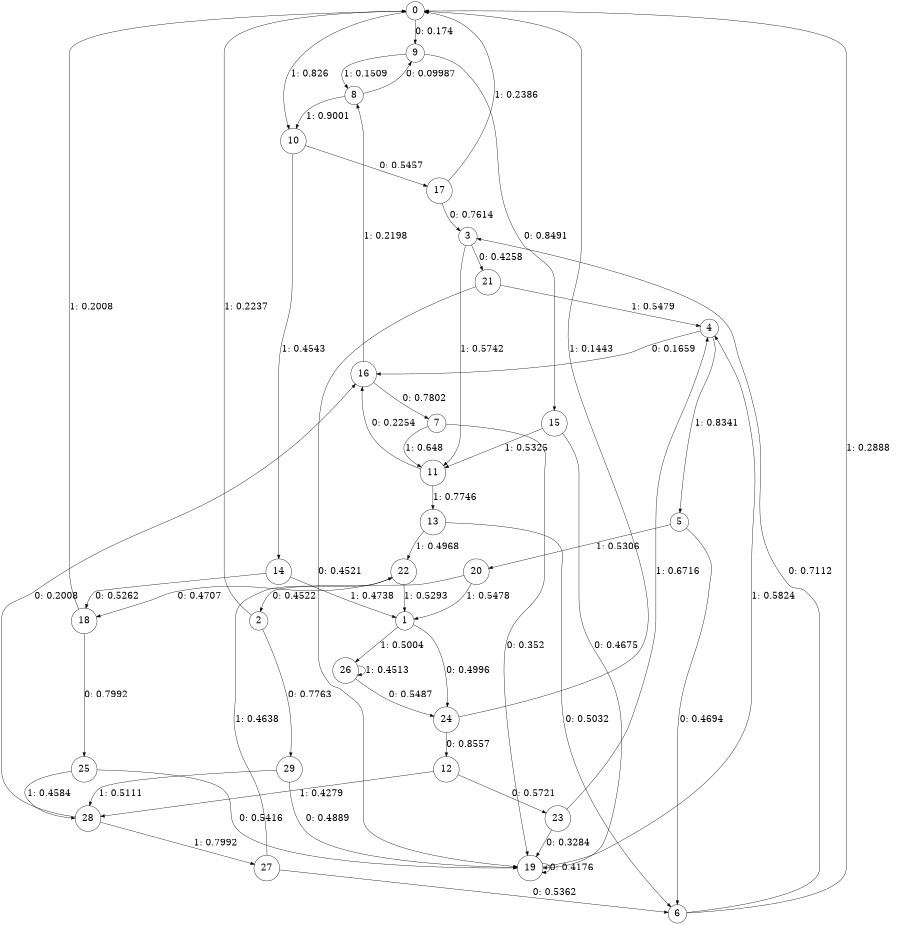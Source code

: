 digraph "ch33randomL8" {
size = "6,8.5";
ratio = "fill";
node [shape = circle];
node [fontsize = 24];
edge [fontsize = 24];
0 -> 9 [label = "0: 0.174    "];
0 -> 10 [label = "1: 0.826    "];
1 -> 24 [label = "0: 0.4996   "];
1 -> 26 [label = "1: 0.5004   "];
2 -> 29 [label = "0: 0.7763   "];
2 -> 0 [label = "1: 0.2237   "];
3 -> 21 [label = "0: 0.4258   "];
3 -> 11 [label = "1: 0.5742   "];
4 -> 16 [label = "0: 0.1659   "];
4 -> 5 [label = "1: 0.8341   "];
5 -> 6 [label = "0: 0.4694   "];
5 -> 20 [label = "1: 0.5306   "];
6 -> 3 [label = "0: 0.7112   "];
6 -> 0 [label = "1: 0.2888   "];
7 -> 19 [label = "0: 0.352    "];
7 -> 11 [label = "1: 0.648    "];
8 -> 9 [label = "0: 0.09987  "];
8 -> 10 [label = "1: 0.9001   "];
9 -> 15 [label = "0: 0.8491   "];
9 -> 8 [label = "1: 0.1509   "];
10 -> 17 [label = "0: 0.5457   "];
10 -> 14 [label = "1: 0.4543   "];
11 -> 16 [label = "0: 0.2254   "];
11 -> 13 [label = "1: 0.7746   "];
12 -> 23 [label = "0: 0.5721   "];
12 -> 28 [label = "1: 0.4279   "];
13 -> 6 [label = "0: 0.5032   "];
13 -> 22 [label = "1: 0.4968   "];
14 -> 18 [label = "0: 0.5262   "];
14 -> 1 [label = "1: 0.4738   "];
15 -> 19 [label = "0: 0.4675   "];
15 -> 11 [label = "1: 0.5325   "];
16 -> 7 [label = "0: 0.7802   "];
16 -> 8 [label = "1: 0.2198   "];
17 -> 3 [label = "0: 0.7614   "];
17 -> 0 [label = "1: 0.2386   "];
18 -> 25 [label = "0: 0.7992   "];
18 -> 0 [label = "1: 0.2008   "];
19 -> 19 [label = "0: 0.4176   "];
19 -> 4 [label = "1: 0.5824   "];
20 -> 2 [label = "0: 0.4522   "];
20 -> 1 [label = "1: 0.5478   "];
21 -> 19 [label = "0: 0.4521   "];
21 -> 4 [label = "1: 0.5479   "];
22 -> 18 [label = "0: 0.4707   "];
22 -> 1 [label = "1: 0.5293   "];
23 -> 19 [label = "0: 0.3284   "];
23 -> 4 [label = "1: 0.6716   "];
24 -> 12 [label = "0: 0.8557   "];
24 -> 0 [label = "1: 0.1443   "];
25 -> 19 [label = "0: 0.5416   "];
25 -> 28 [label = "1: 0.4584   "];
26 -> 24 [label = "0: 0.5487   "];
26 -> 26 [label = "1: 0.4513   "];
27 -> 6 [label = "0: 0.5362   "];
27 -> 22 [label = "1: 0.4638   "];
28 -> 16 [label = "0: 0.2008   "];
28 -> 27 [label = "1: 0.7992   "];
29 -> 19 [label = "0: 0.4889   "];
29 -> 28 [label = "1: 0.5111   "];
}